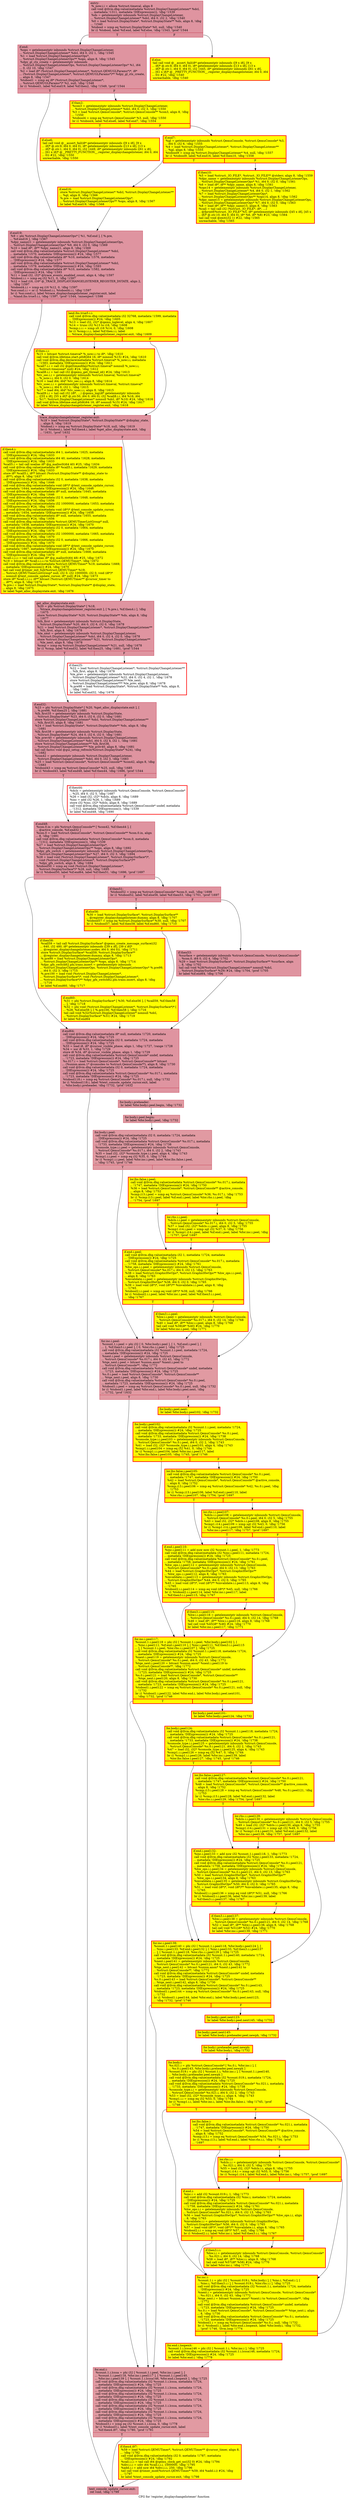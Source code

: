 digraph "CFG for 'register_displaychangelistener' function" {
	label="CFG for 'register_displaychangelistener' function";

	Node0x564187a58ac0 [shape=record,color="#b70d28ff", style=filled, fillcolor="#b70d2870",label="{entry:\l  %_now.i.i = alloca %struct.timeval, align 8\l  call void @llvm.dbg.value(metadata %struct.DisplayChangeListener* %dcl,\l... metadata !1311, metadata !DIExpression()), !dbg !1539\l  %ds = getelementptr inbounds %struct.DisplayChangeListener,\l... %struct.DisplayChangeListener* %dcl, i64 0, i32 2, !dbg !1540\l  %0 = load %struct.DisplayState*, %struct.DisplayState** %ds, align 8, !dbg\l... !1540\l  %tobool = icmp eq %struct.DisplayState* %0, null, !dbg !1540\l  br i1 %tobool, label %if.end, label %if.else, !dbg !1543, !prof !1544\l|{<s0>T|<s1>F}}"];
	Node0x564187a58ac0:s0 -> Node0x564187a5b8f0;
	Node0x564187a58ac0:s1 -> Node0x564187a5b940;
	Node0x564187a5b940 [shape=record,penwidth=3.0, style="filled", color="red", fillcolor="yellow",label="{if.else:                                          \l  tail call void @__assert_fail(i8* getelementptr inbounds ([9 x i8], [9 x\l... i8]* @.str.8, i64 0, i64 0), i8* getelementptr inbounds ([13 x i8], [13 x\l... i8]* @.str.1, i64 0, i64 0), i32 1445, i8* getelementptr inbounds ([61 x i8],\l... [61 x i8]* @__PRETTY_FUNCTION__.register_displaychangelistener, i64 0, i64\l... 0)) #22, !dbg !1540\l  unreachable, !dbg !1540\l}"];
	Node0x564187a5b8f0 [shape=record,color="#b70d28ff", style=filled, fillcolor="#b70d2870",label="{if.end:                                           \l  %ops = getelementptr inbounds %struct.DisplayChangeListener,\l... %struct.DisplayChangeListener* %dcl, i64 0, i32 1, !dbg !1545\l  %1 = load %struct.DisplayChangeListenerOps*,\l... %struct.DisplayChangeListenerOps** %ops, align 8, !dbg !1545\l  %dpy_gl_ctx_create = getelementptr inbounds\l... %struct.DisplayChangeListenerOps, %struct.DisplayChangeListenerOps* %1, i64\l... 0, i32 10, !dbg !1547\l  %2 = load i8* (%struct.DisplayChangeListener*, %struct.QEMUGLParams*)*, i8*\l... (%struct.DisplayChangeListener*, %struct.QEMUGLParams*)** %dpy_gl_ctx_create,\l... align 8, !dbg !1547\l  %tobool1 = icmp eq i8* (%struct.DisplayChangeListener*,\l... %struct.QEMUGLParams*)* %2, null, !dbg !1548\l  br i1 %tobool1, label %if.end19, label %if.then2, !dbg !1549, !prof !1544\l|{<s0>T|<s1>F}}"];
	Node0x564187a5b8f0:s0 -> Node0x564187a5c3b0;
	Node0x564187a5b8f0:s1 -> Node0x564187a5c2c0;
	Node0x564187a5c2c0 [shape=record,penwidth=3.0, style="filled", color="red", fillcolor="yellow",label="{if.then2:                                         \l  %con3 = getelementptr inbounds %struct.DisplayChangeListener,\l... %struct.DisplayChangeListener* %dcl, i64 0, i32 3, !dbg !1550\l  %3 = load %struct.QemuConsole*, %struct.QemuConsole** %con3, align 8, !dbg\l... !1550\l  %tobool4 = icmp eq %struct.QemuConsole* %3, null, !dbg !1550\l  br i1 %tobool4, label %if.else6, label %if.end7, !dbg !1554\l|{<s0>T|<s1>F}}"];
	Node0x564187a5c2c0:s0 -> Node0x564187a5cc50;
	Node0x564187a5c2c0:s1 -> Node0x564187a5cbe0;
	Node0x564187a5cc50 [shape=record,penwidth=3.0, style="filled", color="red", fillcolor="yellow",label="{if.else6:                                         \l  tail call void @__assert_fail(i8* getelementptr inbounds ([9 x i8], [9 x\l... i8]* @.str.9, i64 0, i64 0), i8* getelementptr inbounds ([13 x i8], [13 x\l... i8]* @.str.1, i64 0, i64 0), i32 1449, i8* getelementptr inbounds ([61 x i8],\l... [61 x i8]* @__PRETTY_FUNCTION__.register_displaychangelistener, i64 0, i64\l... 0)) #22, !dbg !1550\l  unreachable, !dbg !1550\l}"];
	Node0x564187a5cbe0 [shape=record,penwidth=3.0, style="filled", color="red", fillcolor="yellow",label="{if.end7:                                          \l  %gl = getelementptr inbounds %struct.QemuConsole, %struct.QemuConsole* %3,\l... i64 0, i32 6, !dbg !1555\l  %4 = load %struct.DisplayChangeListener*, %struct.DisplayChangeListener**\l... %gl, align 8, !dbg !1555\l  %tobool9 = icmp eq %struct.DisplayChangeListener* %4, null, !dbg !1557\l  br i1 %tobool9, label %if.end16, label %if.then10, !dbg !1558\l|{<s0>T|<s1>F}}"];
	Node0x564187a5cbe0:s0 -> Node0x564187a5d4c0;
	Node0x564187a5cbe0:s1 -> Node0x564187a5d400;
	Node0x564187a5d400 [shape=record,penwidth=3.0, style="filled", color="red", fillcolor="yellow",label="{if.then10:                                        \l  %5 = load %struct._IO_FILE*, %struct._IO_FILE** @stderr, align 8, !dbg !1559\l  %dpy_name = getelementptr inbounds %struct.DisplayChangeListenerOps,\l... %struct.DisplayChangeListenerOps* %1, i64 0, i32 0, !dbg !1561\l  %6 = load i8*, i8** %dpy_name, align 8, !dbg !1561\l  %ops14 = getelementptr inbounds %struct.DisplayChangeListener,\l... %struct.DisplayChangeListener* %4, i64 0, i32 1, !dbg !1562\l  %7 = load %struct.DisplayChangeListenerOps*,\l... %struct.DisplayChangeListenerOps** %ops14, align 8, !dbg !1562\l  %dpy_name15 = getelementptr inbounds %struct.DisplayChangeListenerOps,\l... %struct.DisplayChangeListenerOps* %7, i64 0, i32 0, !dbg !1563\l  %8 = load i8*, i8** %dpy_name15, align 8, !dbg !1563\l  %call = tail call i32 (%struct._IO_FILE*, i8*, ...)\l... @fprintf(%struct._IO_FILE* %5, i8* getelementptr inbounds ([45 x i8], [45 x\l... i8]* @.str.10, i64 0, i64 0), i8* %6, i8* %8) #23, !dbg !1564\l  tail call void @exit(i32 1) #22, !dbg !1565\l  unreachable, !dbg !1565\l}"];
	Node0x564187a5d4c0 [shape=record,penwidth=3.0, style="filled", color="red", fillcolor="yellow",label="{if.end16:                                         \l  store %struct.DisplayChangeListener* %dcl, %struct.DisplayChangeListener**\l... %gl, align 8, !dbg !1566\l  %.pre = load %struct.DisplayChangeListenerOps*,\l... %struct.DisplayChangeListenerOps** %ops, align 8, !dbg !1567\l  br label %if.end19, !dbg !1568\l}"];
	Node0x564187a5d4c0 -> Node0x564187a5c3b0;
	Node0x564187a5c3b0 [shape=record,color="#b70d28ff", style=filled, fillcolor="#b70d2870",label="{if.end19:                                         \l  %9 = phi %struct.DisplayChangeListenerOps* [ %1, %if.end ], [ %.pre,\l... %if.end16 ], !dbg !1567\l  %dpy_name21 = getelementptr inbounds %struct.DisplayChangeListenerOps,\l... %struct.DisplayChangeListenerOps* %9, i64 0, i32 0, !dbg !1569\l  %10 = load i8*, i8** %dpy_name21, align 8, !dbg !1569\l  call void @llvm.dbg.value(metadata %struct.DisplayChangeListener* %dcl,\l... metadata !1570, metadata !DIExpression()) #24, !dbg !1577\l  call void @llvm.dbg.value(metadata i8* %10, metadata !1576, metadata\l... !DIExpression()) #24, !dbg !1577\l  call void @llvm.dbg.value(metadata %struct.DisplayChangeListener* %dcl,\l... metadata !1579, metadata !DIExpression()) #24, !dbg !1593\l  call void @llvm.dbg.value(metadata i8* %10, metadata !1582, metadata\l... !DIExpression()) #24, !dbg !1593\l  %11 = load i32, i32* @trace_events_enabled_count, align 4, !dbg !1597\l  %tobool.i.i = icmp eq i32 %11, 0, !dbg !1597\l  %12 = load i16, i16* @_TRACE_DISPLAYCHANGELISTENER_REGISTER_DSTATE, align 2,\l... !dbg !1597\l  %tobool4.i.i = icmp eq i16 %12, 0, !dbg !1597\l  %or.cond.i.i = or i1 %tobool.i.i, %tobool4.i.i, !dbg !1597\l  br i1 %or.cond.i.i, label %trace_displaychangelistener_register.exit, label\l... %land.lhs.true5.i.i, !dbg !1597, !prof !1544, !misexpect !1598\l|{<s0>T|<s1>F}}"];
	Node0x564187a5c3b0:s0 -> Node0x564187e98dc0;
	Node0x564187a5c3b0:s1 -> Node0x564188048d80;
	Node0x564188048d80 [shape=record,penwidth=3.0, style="filled", color="red", fillcolor="yellow",label="{land.lhs.true5.i.i:                               \l  call void @llvm.dbg.value(metadata i32 32768, metadata !1599, metadata\l... !DIExpression()) #24, !dbg !1605\l  %13 = load i32, i32* @qemu_loglevel, align 4, !dbg !1607\l  %14 = trunc i32 %13 to i16, !dbg !1608\l  %cmp.i.i.i = icmp slt i16 %14, 0, !dbg !1608\l  br i1 %cmp.i.i.i, label %if.then.i.i, label\l... %trace_displaychangelistener_register.exit, !dbg !1609\l|{<s0>T|<s1>F}}"];
	Node0x564188048d80:s0 -> Node0x564188043190;
	Node0x564188048d80:s1 -> Node0x564187e98dc0;
	Node0x564188043190 [shape=record,penwidth=3.0, style="filled", color="red", fillcolor="yellow",label="{if.then.i.i:                                      \l  %15 = bitcast %struct.timeval* %_now.i.i to i8*, !dbg !1610\l  call void @llvm.lifetime.start.p0i8(i64 16, i8* nonnull %15) #24, !dbg !1610\l  call void @llvm.dbg.declare(metadata %struct.timeval* %_now.i.i, metadata\l... !1583, metadata !DIExpression()) #24, !dbg !1611\l  %call7.i.i = call i32 @gettimeofday(%struct.timeval* nonnull %_now.i.i,\l... %struct.timezone* null) #24, !dbg !1612\l  %call8.i.i = tail call i32 @qemu_get_thread_id() #24, !dbg !1613\l  %tv_sec.i.i = getelementptr inbounds %struct.timeval, %struct.timeval*\l... %_now.i.i, i64 0, i32 0, !dbg !1614\l  %16 = load i64, i64* %tv_sec.i.i, align 8, !dbg !1614\l  %tv_usec.i.i = getelementptr inbounds %struct.timeval, %struct.timeval*\l... %_now.i.i, i64 0, i32 1, !dbg !1615\l  %17 = load i64, i64* %tv_usec.i.i, align 8, !dbg !1615\l  %call9.i.i = tail call i32 (i8*, ...) @qemu_log(i8* getelementptr inbounds\l... ([55 x i8], [55 x i8]* @.str.50, i64 0, i64 0), i32 %call8.i.i, i64 %16, i64\l... %17, %struct.DisplayChangeListener* nonnull %dcl, i8* %10) #24, !dbg !1616\l  call void @llvm.lifetime.end.p0i8(i64 16, i8* nonnull %15) #24, !dbg !1617\l  br label %trace_displaychangelistener_register.exit, !dbg !1618\l}"];
	Node0x564188043190 -> Node0x564187e98dc0;
	Node0x564187e98dc0 [shape=record,color="#b70d28ff", style=filled, fillcolor="#b70d2870",label="{trace_displaychangelistener_register.exit:        \l  %18 = load %struct.DisplayState*, %struct.DisplayState** @display_state,\l... align 8, !dbg !1619\l  %tobool.i = icmp eq %struct.DisplayState* %18, null, !dbg !1619\l  br i1 %tobool.i, label %if.then4.i, label %get_alloc_displaystate.exit, !dbg\l... !1631, !prof !1632\l|{<s0>T|<s1>F}}"];
	Node0x564187e98dc0:s0 -> Node0x564187cfdc40;
	Node0x564187e98dc0:s1 -> Node0x5641880bf5c0;
	Node0x564187cfdc40 [shape=record,penwidth=3.0, style="filled", color="red", fillcolor="yellow",label="{if.then4.i:                                       \l  call void @llvm.dbg.value(metadata i64 1, metadata !1625, metadata\l... !DIExpression()) #24, !dbg !1633\l  call void @llvm.dbg.value(metadata i64 40, metadata !1628, metadata\l... !DIExpression()) #24, !dbg !1633\l  %call5.i = tail call noalias i8* @g_malloc0(i64 40) #25, !dbg !1634\l  call void @llvm.dbg.value(metadata i8* %call5.i, metadata !1629, metadata\l... !DIExpression()) #24, !dbg !1633\l  store i8* %call5.i, i8** bitcast (%struct.DisplayState** @display_state to\l... i8**), align 8, !dbg !1637\l  call void @llvm.dbg.value(metadata i32 0, metadata !1638, metadata\l... !DIExpression()) #24, !dbg !1646\l  call void @llvm.dbg.value(metadata void (i8*)* @text_console_update_cursor,\l... metadata !1644, metadata !DIExpression()) #24, !dbg !1646\l  call void @llvm.dbg.value(metadata i8* null, metadata !1645, metadata\l... !DIExpression()) #24, !dbg !1646\l  call void @llvm.dbg.value(metadata i32 0, metadata !1648, metadata\l... !DIExpression()) #24, !dbg !1656\l  call void @llvm.dbg.value(metadata i32 1000000, metadata !1653, metadata\l... !DIExpression()) #24, !dbg !1656\l  call void @llvm.dbg.value(metadata void (i8*)* @text_console_update_cursor,\l... metadata !1654, metadata !DIExpression()) #24, !dbg !1656\l  call void @llvm.dbg.value(metadata i8* null, metadata !1655, metadata\l... !DIExpression()) #24, !dbg !1656\l  call void @llvm.dbg.value(metadata %struct.QEMUTimerListGroup* null,\l... metadata !1658, metadata !DIExpression()) #24, !dbg !1670\l  call void @llvm.dbg.value(metadata i32 0, metadata !1664, metadata\l... !DIExpression()) #24, !dbg !1670\l  call void @llvm.dbg.value(metadata i32 1000000, metadata !1665, metadata\l... !DIExpression()) #24, !dbg !1670\l  call void @llvm.dbg.value(metadata i32 0, metadata !1666, metadata\l... !DIExpression()) #24, !dbg !1670\l  call void @llvm.dbg.value(metadata void (i8*)* @text_console_update_cursor,\l... metadata !1667, metadata !DIExpression()) #24, !dbg !1670\l  call void @llvm.dbg.value(metadata i8* null, metadata !1668, metadata\l... !DIExpression()) #24, !dbg !1670\l  %call.i.i.i.i = tail call noalias i8* @g_malloc0(i64 48) #25, !dbg !1672\l  %19 = bitcast i8* %call.i.i.i.i to %struct.QEMUTimer*, !dbg !1672\l  call void @llvm.dbg.value(metadata %struct.QEMUTimer* %19, metadata !1669,\l... metadata !DIExpression()) #24, !dbg !1670\l  tail call void @timer_init_full(%struct.QEMUTimer* %19,\l... %struct.QEMUTimerListGroup* null, i32 0, i32 1000000, i32 0, void (i8*)*\l... nonnull @text_console_update_cursor, i8* null) #24, !dbg !1673\l  store i8* %call.i.i.i.i, i8** bitcast (%struct.QEMUTimer** @cursor_timer to\l... i8**), align 8, !dbg !1674\l  %.pre.i = load %struct.DisplayState*, %struct.DisplayState** @display_state,\l... align 8, !dbg !1675\l  br label %get_alloc_displaystate.exit, !dbg !1676\l}"];
	Node0x564187cfdc40 -> Node0x5641880bf5c0;
	Node0x5641880bf5c0 [shape=record,color="#b70d28ff", style=filled, fillcolor="#b70d2870",label="{get_alloc_displaystate.exit:                      \l  %20 = phi %struct.DisplayState* [ %18,\l... %trace_displaychangelistener_register.exit ], [ %.pre.i, %if.then4.i ], !dbg\l... !1675\l  store %struct.DisplayState* %20, %struct.DisplayState** %ds, align 8, !dbg\l... !1677\l  %lh_first = getelementptr inbounds %struct.DisplayState,\l... %struct.DisplayState* %20, i64 0, i32 6, i32 0, !dbg !1678\l  %21 = load %struct.DisplayChangeListener*, %struct.DisplayChangeListener**\l... %lh_first, align 8, !dbg !1678\l  %le_next = getelementptr inbounds %struct.DisplayChangeListener,\l... %struct.DisplayChangeListener* %dcl, i64 0, i32 4, i32 0, !dbg !1678\l  store %struct.DisplayChangeListener* %21, %struct.DisplayChangeListener**\l... %le_next, align 8, !dbg !1678\l  %cmp = icmp eq %struct.DisplayChangeListener* %21, null, !dbg !1678\l  br i1 %cmp, label %if.end32, label %if.then25, !dbg !1681, !prof !1544\l|{<s0>T|<s1>F}}"];
	Node0x5641880bf5c0:s0 -> Node0x564187a79750;
	Node0x5641880bf5c0:s1 -> Node0x564187a796e0;
	Node0x564187a796e0 [shape=record,penwidth=3.0, color="red",label="{if.then25:                                        \l  %22 = load %struct.DisplayChangeListener*, %struct.DisplayChangeListener**\l... %lh_first, align 8, !dbg !1678\l  %le_prev = getelementptr inbounds %struct.DisplayChangeListener,\l... %struct.DisplayChangeListener* %22, i64 0, i32 4, i32 1, !dbg !1678\l  store %struct.DisplayChangeListener** %le_next,\l... %struct.DisplayChangeListener*** %le_prev, align 8, !dbg !1678\l  %.pre98 = load %struct.DisplayState*, %struct.DisplayState** %ds, align 8,\l... !dbg !1681\l  br label %if.end32, !dbg !1678\l}"];
	Node0x564187a796e0 -> Node0x564187a79750;
	Node0x564187a79750 [shape=record,color="#b70d28ff", style=filled, fillcolor="#b70d2870",label="{if.end32:                                         \l  %23 = phi %struct.DisplayState* [ %20, %get_alloc_displaystate.exit ], [\l... %.pre98, %if.then25 ], !dbg !1681\l  %lh_first35 = getelementptr inbounds %struct.DisplayState,\l... %struct.DisplayState* %23, i64 0, i32 6, i32 0, !dbg !1681\l  store %struct.DisplayChangeListener* %dcl, %struct.DisplayChangeListener**\l... %lh_first35, align 8, !dbg !1681\l  %24 = load %struct.DisplayState*, %struct.DisplayState** %ds, align 8, !dbg\l... !1681\l  %lh_first38 = getelementptr inbounds %struct.DisplayState,\l... %struct.DisplayState* %24, i64 0, i32 6, i32 0, !dbg !1681\l  %le_prev40 = getelementptr inbounds %struct.DisplayChangeListener,\l... %struct.DisplayChangeListener* %dcl, i64 0, i32 4, i32 1, !dbg !1681\l  store %struct.DisplayChangeListener** %lh_first38,\l... %struct.DisplayChangeListener*** %le_prev40, align 8, !dbg !1681\l  tail call fastcc void @gui_setup_refresh(%struct.DisplayState* %24), !dbg\l... !1682\l  %con42 = getelementptr inbounds %struct.DisplayChangeListener,\l... %struct.DisplayChangeListener* %dcl, i64 0, i32 3, !dbg !1683\l  %25 = load %struct.QemuConsole*, %struct.QemuConsole** %con42, align 8, !dbg\l... !1683\l  %tobool43 = icmp eq %struct.QemuConsole* %25, null, !dbg !1685\l  br i1 %tobool43, label %if.end48, label %if.then44, !dbg !1686, !prof !1544\l|{<s0>T|<s1>F}}"];
	Node0x564187a79750:s0 -> Node0x564187a7be30;
	Node0x564187a79750:s1 -> Node0x564187c5d270;
	Node0x564187c5d270 [shape=record,penwidth=3.0, color="red",label="{if.then44:                                        \l  %dcls = getelementptr inbounds %struct.QemuConsole, %struct.QemuConsole*\l... %25, i64 0, i32 5, !dbg !1687\l  %26 = load i32, i32* %dcls, align 8, !dbg !1689\l  %inc = add i32 %26, 1, !dbg !1689\l  store i32 %inc, i32* %dcls, align 8, !dbg !1689\l  call void @llvm.dbg.value(metadata %struct.QemuConsole* undef, metadata\l... !1312, metadata !DIExpression()), !dbg !1539\l  br label %if.end48, !dbg !1690\l}"];
	Node0x564187c5d270 -> Node0x564187a7be30;
	Node0x564187a7be30 [shape=record,color="#b70d28ff", style=filled, fillcolor="#b70d2870",label="{if.end48:                                         \l  %con.0.in = phi %struct.QemuConsole** [ %con42, %if.then44 ], [\l... @active_console, %if.end32 ]\l  %con.0 = load %struct.QemuConsole*, %struct.QemuConsole** %con.0.in, align\l... 8, !dbg !1691\l  call void @llvm.dbg.value(metadata %struct.QemuConsole* %con.0, metadata\l... !1312, metadata !DIExpression()), !dbg !1539\l  %27 = load %struct.DisplayChangeListenerOps*,\l... %struct.DisplayChangeListenerOps** %ops, align 8, !dbg !1692\l  %dpy_gfx_switch = getelementptr inbounds %struct.DisplayChangeListenerOps,\l... %struct.DisplayChangeListenerOps* %27, i64 0, i32 3, !dbg !1694\l  %28 = load void (%struct.DisplayChangeListener*, %struct.DisplaySurface*)*,\l... void (%struct.DisplayChangeListener*, %struct.DisplaySurface*)**\l... %dpy_gfx_switch, align 8, !dbg !1694\l  %tobool50 = icmp eq void (%struct.DisplayChangeListener*,\l... %struct.DisplaySurface*)* %28, null, !dbg !1695\l  br i1 %tobool50, label %if.end64, label %if.then51, !dbg !1696, !prof !1697\l|{<s0>T|<s1>F}}"];
	Node0x564187a7be30:s0 -> Node0x564187dc1320;
	Node0x564187a7be30:s1 -> Node0x564187dc12d0;
	Node0x564187dc12d0 [shape=record,color="#b70d28ff", style=filled, fillcolor="#b70d2870",label="{if.then51:                                        \l  %tobool52 = icmp eq %struct.QemuConsole* %con.0, null, !dbg !1698\l  br i1 %tobool52, label %if.else56, label %if.then53, !dbg !1701, !prof !1697\l|{<s0>T|<s1>F}}"];
	Node0x564187dc12d0:s0 -> Node0x564187dc1a20;
	Node0x564187dc12d0:s1 -> Node0x564187dc1960;
	Node0x564187dc1960 [shape=record,color="#b70d28ff", style=filled, fillcolor="#b70d2870",label="{if.then53:                                        \l  %surface = getelementptr inbounds %struct.QemuConsole, %struct.QemuConsole*\l... %con.0, i64 0, i32 4, !dbg !1702\l  %29 = load %struct.DisplaySurface*, %struct.DisplaySurface** %surface, align\l... 8, !dbg !1702\l  tail call void %28(%struct.DisplayChangeListener* nonnull %dcl,\l... %struct.DisplaySurface* %29) #24, !dbg !1704, !prof !1705\l  br label %if.end64, !dbg !1706\l}"];
	Node0x564187dc1960 -> Node0x564187dc1320;
	Node0x564187dc1a20 [shape=record,penwidth=3.0, style="filled", color="red", fillcolor="yellow",label="{if.else56:                                        \l  %30 = load %struct.DisplaySurface*, %struct.DisplaySurface**\l... @register_displaychangelistener.dummy, align 8, !dbg !1707\l  %tobool57 = icmp eq %struct.DisplaySurface* %30, null, !dbg !1707\l  br i1 %tobool57, label %if.then58, label %if.end60, !dbg !1710\l|{<s0>T|<s1>F}}"];
	Node0x564187dc1a20:s0 -> Node0x564187dc2660;
	Node0x564187dc1a20:s1 -> Node0x564187dc26b0;
	Node0x564187dc2660 [shape=record,penwidth=3.0, style="filled", color="red", fillcolor="yellow",label="{if.then58:                                        \l  %call59 = tail call %struct.DisplaySurface* @qemu_create_message_surface(i32\l... 640, i32 480, i8* getelementptr inbounds ([39 x i8], [39 x i8]*\l... @register_displaychangelistener.nodev, i64 0, i64 0)), !dbg !1711\l  store %struct.DisplaySurface* %call59, %struct.DisplaySurface**\l... @register_displaychangelistener.dummy, align 8, !dbg !1713\l  %.pre99 = load %struct.DisplayChangeListenerOps*,\l... %struct.DisplayChangeListenerOps** %ops, align 8, !dbg !1714\l  %dpy_gfx_switch62.phi.trans.insert = getelementptr inbounds\l... %struct.DisplayChangeListenerOps, %struct.DisplayChangeListenerOps* %.pre99,\l... i64 0, i32 3, !dbg !1715\l  %.pre100 = load void (%struct.DisplayChangeListener*,\l... %struct.DisplaySurface*)*, void (%struct.DisplayChangeListener*,\l... %struct.DisplaySurface*)** %dpy_gfx_switch62.phi.trans.insert, align 8, !dbg\l... !1716\l  br label %if.end60, !dbg !1717\l}"];
	Node0x564187dc2660 -> Node0x564187dc26b0;
	Node0x564187dc26b0 [shape=record,penwidth=3.0, style="filled", color="red", fillcolor="yellow",label="{if.end60:                                         \l  %31 = phi %struct.DisplaySurface* [ %30, %if.else56 ], [ %call59, %if.then58\l... ], !dbg !1718\l  %32 = phi void (%struct.DisplayChangeListener*, %struct.DisplaySurface*)* [\l... %28, %if.else56 ], [ %.pre100, %if.then58 ], !dbg !1716\l  tail call void %32(%struct.DisplayChangeListener* nonnull %dcl,\l... %struct.DisplaySurface* %31) #24, !dbg !1719\l  br label %if.end64\l}"];
	Node0x564187dc26b0 -> Node0x564187dc1320;
	Node0x564187dc1320 [shape=record,color="#b70d28ff", style=filled, fillcolor="#b70d2870",label="{if.end64:                                         \l  call void @llvm.dbg.value(metadata i8* null, metadata !1720, metadata\l... !DIExpression()) #24, !dbg !1725\l  call void @llvm.dbg.value(metadata i32 0, metadata !1724, metadata\l... !DIExpression()) #24, !dbg !1725\l  %33 = load i8, i8* @cursor_visible_phase, align 1, !dbg !1727, !range !1728\l  %34 = xor i8 %33, 1, !dbg !1729\l  store i8 %34, i8* @cursor_visible_phase, align 1, !dbg !1729\l  call void @llvm.dbg.value(metadata %struct.QemuConsole* undef, metadata\l... !1723, metadata !DIExpression()) #24, !dbg !1725\l  %s.017.i = load %struct.QemuConsole*, %struct.QemuConsole** bitcast\l... (%union.anon.1* @consoles to %struct.QemuConsole**), align 8, !dbg !1730\l  call void @llvm.dbg.value(metadata i32 0, metadata !1724, metadata\l... !DIExpression()) #24, !dbg !1725\l  call void @llvm.dbg.value(metadata %struct.QemuConsole* %s.017.i, metadata\l... !1723, metadata !DIExpression()) #24, !dbg !1725\l  %tobool118.i = icmp eq %struct.QemuConsole* %s.017.i, null, !dbg !1732\l  br i1 %tobool118.i, label %text_console_update_cursor.exit, label\l... %for.body.i.preheader, !dbg !1732, !prof !1632\l|{<s0>T|<s1>F}}"];
	Node0x564187dc1320:s0 -> Node0x564187cdeea0;
	Node0x564187dc1320:s1 -> Node0x564188252640;
	Node0x564188252640 [shape=record,color="#b70d28ff", style=filled, fillcolor="#bb1b2c70",label="{for.body.i.preheader:                             \l  br label %for.body.i.peel.begin, !dbg !1732\l}"];
	Node0x564188252640 -> Node0x564187fbb620;
	Node0x564187fbb620 [shape=record,color="#b70d28ff", style=filled, fillcolor="#bb1b2c70",label="{for.body.i.peel.begin:                            \l  br label %for.body.i.peel, !dbg !1732\l}"];
	Node0x564187fbb620 -> Node0x564187e78b70;
	Node0x564187e78b70 [shape=record,color="#b70d28ff", style=filled, fillcolor="#bb1b2c70",label="{for.body.i.peel:                                  \l  call void @llvm.dbg.value(metadata i32 0, metadata !1724, metadata\l... !DIExpression()) #24, !dbg !1725\l  call void @llvm.dbg.value(metadata %struct.QemuConsole* %s.017.i, metadata\l... !1733, metadata !DIExpression()) #24, !dbg !1738\l  %console_type.i.i.peel = getelementptr inbounds %struct.QemuConsole,\l... %struct.QemuConsole* %s.017.i, i64 0, i32 2, !dbg !1743\l  %35 = load i32, i32* %console_type.i.i.peel, align 4, !dbg !1743\l  %cmp1.i.i.peel = icmp eq i32 %35, 0, !dbg !1744\l  br i1 %cmp1.i.i.peel, label %for.inc.i.peel, label %lor.lhs.false.i.peel,\l... !dbg !1745, !prof !1746\l|{<s0>T|<s1>F}}"];
	Node0x564187e78b70:s0 -> Node0x564187f9de40;
	Node0x564187e78b70:s1 -> Node0x56418827a130;
	Node0x56418827a130 [shape=record,penwidth=3.0, style="filled", color="red", fillcolor="yellow",label="{lor.lhs.false.i.peel:                             \l  call void @llvm.dbg.value(metadata %struct.QemuConsole* %s.017.i, metadata\l... !1747, metadata !DIExpression()) #24, !dbg !1750\l  %36 = load %struct.QemuConsole*, %struct.QemuConsole** @active_console,\l... align 8, !dbg !1752\l  %cmp.i13.i.peel = icmp eq %struct.QemuConsole* %36, %s.017.i, !dbg !1753\l  br i1 %cmp.i13.i.peel, label %if.end.i.peel, label %lor.rhs.i.i.peel, !dbg\l... !1754, !prof !1697\l|{<s0>T|<s1>F}}"];
	Node0x56418827a130:s0 -> Node0x564187e76580;
	Node0x56418827a130:s1 -> Node0x56418822a870;
	Node0x56418822a870 [shape=record,penwidth=3.0, style="filled", color="red", fillcolor="yellow",label="{lor.rhs.i.i.peel:                                 \l  %dcls.i.i.peel = getelementptr inbounds %struct.QemuConsole,\l... %struct.QemuConsole* %s.017.i, i64 0, i32 5, !dbg !1755\l  %37 = load i32, i32* %dcls.i.i.peel, align 8, !dbg !1755\l  %cmp1.i14.i.peel = icmp sgt i32 %37, 0, !dbg !1756\l  br i1 %cmp1.i14.i.peel, label %if.end.i.peel, label %for.inc.i.peel, !dbg\l... !1757, !prof !1697\l|{<s0>T|<s1>F}}"];
	Node0x56418822a870:s0 -> Node0x564187e76580;
	Node0x56418822a870:s1 -> Node0x564187f9de40;
	Node0x564187e76580 [shape=record,penwidth=3.0, style="filled", color="red", fillcolor="yellow",label="{if.end.i.peel:                                    \l  call void @llvm.dbg.value(metadata i32 1, metadata !1724, metadata\l... !DIExpression()) #24, !dbg !1725\l  call void @llvm.dbg.value(metadata %struct.QemuConsole* %s.017.i, metadata\l... !1758, metadata !DIExpression()) #24, !dbg !1761\l  %hw_ops.i.i.peel = getelementptr inbounds %struct.QemuConsole,\l... %struct.QemuConsole* %s.017.i, i64 0, i32 13, !dbg !1763\l  %38 = load %struct.GraphicHwOps*, %struct.GraphicHwOps** %hw_ops.i.i.peel,\l... align 8, !dbg !1763\l  %invalidate.i.i.peel = getelementptr inbounds %struct.GraphicHwOps,\l... %struct.GraphicHwOps* %38, i64 0, i32 0, !dbg !1765\l  %39 = load void (i8*)*, void (i8*)** %invalidate.i.i.peel, align 8, !dbg\l... !1765\l  %tobool2.i.i.peel = icmp eq void (i8*)* %39, null, !dbg !1766\l  br i1 %tobool2.i.i.peel, label %for.inc.i.peel, label %if.then3.i.i.peel,\l... !dbg !1767\l|{<s0>T|<s1>F}}"];
	Node0x564187e76580:s0 -> Node0x564187f9de40;
	Node0x564187e76580:s1 -> Node0x564188252e80;
	Node0x564188252e80 [shape=record,penwidth=3.0, style="filled", color="red", fillcolor="yellow",label="{if.then3.i.i.peel:                                \l  %hw.i.i.peel = getelementptr inbounds %struct.QemuConsole,\l... %struct.QemuConsole* %s.017.i, i64 0, i32 14, !dbg !1768\l  %40 = load i8*, i8** %hw.i.i.peel, align 8, !dbg !1768\l  tail call void %39(i8* %40) #24, !dbg !1770\l  br label %for.inc.i.peel, !dbg !1771\l}"];
	Node0x564188252e80 -> Node0x564187f9de40;
	Node0x564187f9de40 [shape=record,color="#b70d28ff", style=filled, fillcolor="#bb1b2c70",label="{for.inc.i.peel:                                   \l  %count.1.i.peel = phi i32 [ 0, %for.body.i.peel ], [ 1, %if.end.i.peel ], [\l... 1, %if.then3.i.i.peel ], [ 0, %lor.rhs.i.i.peel ], !dbg !1725\l  call void @llvm.dbg.value(metadata i32 %count.1.i.peel, metadata !1724,\l... metadata !DIExpression()) #24, !dbg !1725\l  %next.i.peel = getelementptr inbounds %struct.QemuConsole,\l... %struct.QemuConsole* %s.017.i, i64 0, i32 43, !dbg !1772\l  %tqe_next.i.peel = bitcast %union.anon* %next.i.peel to\l... %struct.QemuConsole**, !dbg !1772\l  call void @llvm.dbg.value(metadata %struct.QemuConsole* undef, metadata\l... !1723, metadata !DIExpression()) #24, !dbg !1725\l  %s.0.i.peel = load %struct.QemuConsole*, %struct.QemuConsole**\l... %tqe_next.i.peel, align 8, !dbg !1730\l  call void @llvm.dbg.value(metadata %struct.QemuConsole* %s.0.i.peel,\l... metadata !1723, metadata !DIExpression()) #24, !dbg !1725\l  %tobool1.i.peel = icmp eq %struct.QemuConsole* %s.0.i.peel, null, !dbg !1732\l  br i1 %tobool1.i.peel, label %for.end.i, label %for.body.i.peel.next, !dbg\l... !1732, !prof !1632\l|{<s0>T|<s1>F}}"];
	Node0x564187f9de40:s0 -> Node0x564187ffc520;
	Node0x564187f9de40:s1 -> Node0x56418824ced0;
	Node0x56418824ced0 [shape=record,penwidth=3.0, style="filled", color="red", fillcolor="yellow",label="{for.body.i.peel.next:                             \l  br label %for.body.i.peel102, !dbg !1732\l}"];
	Node0x56418824ced0 -> Node0x5641881f1a30;
	Node0x5641881f1a30 [shape=record,penwidth=3.0, style="filled", color="red", fillcolor="yellow",label="{for.body.i.peel102:                               \l  call void @llvm.dbg.value(metadata i32 %count.1.i.peel, metadata !1724,\l... metadata !DIExpression()) #24, !dbg !1725\l  call void @llvm.dbg.value(metadata %struct.QemuConsole* %s.0.i.peel,\l... metadata !1733, metadata !DIExpression()) #24, !dbg !1738\l  %console_type.i.i.peel103 = getelementptr inbounds %struct.QemuConsole,\l... %struct.QemuConsole* %s.0.i.peel, i64 0, i32 2, !dbg !1743\l  %41 = load i32, i32* %console_type.i.i.peel103, align 4, !dbg !1743\l  %cmp1.i.i.peel104 = icmp eq i32 %41, 0, !dbg !1744\l  br i1 %cmp1.i.i.peel104, label %for.inc.i.peel117, label\l... %lor.lhs.false.i.peel105, !dbg !1745, !prof !1746\l|{<s0>T|<s1>F}}"];
	Node0x5641881f1a30:s0 -> Node0x564187d91490;
	Node0x5641881f1a30:s1 -> Node0x5641882763e0;
	Node0x5641882763e0 [shape=record,penwidth=3.0, style="filled", color="red", fillcolor="yellow",label="{lor.lhs.false.i.peel105:                          \l  call void @llvm.dbg.value(metadata %struct.QemuConsole* %s.0.i.peel,\l... metadata !1747, metadata !DIExpression()) #24, !dbg !1750\l  %42 = load %struct.QemuConsole*, %struct.QemuConsole** @active_console,\l... align 8, !dbg !1752\l  %cmp.i13.i.peel106 = icmp eq %struct.QemuConsole* %42, %s.0.i.peel, !dbg\l... !1753\l  br i1 %cmp.i13.i.peel106, label %if.end.i.peel110, label\l... %lor.rhs.i.i.peel107, !dbg !1754, !prof !1697\l|{<s0>T|<s1>F}}"];
	Node0x5641882763e0:s0 -> Node0x564188029c30;
	Node0x5641882763e0:s1 -> Node0x5641882525e0;
	Node0x5641882525e0 [shape=record,penwidth=3.0, style="filled", color="red", fillcolor="yellow",label="{lor.rhs.i.i.peel107:                              \l  %dcls.i.i.peel108 = getelementptr inbounds %struct.QemuConsole,\l... %struct.QemuConsole* %s.0.i.peel, i64 0, i32 5, !dbg !1755\l  %43 = load i32, i32* %dcls.i.i.peel108, align 8, !dbg !1755\l  %cmp1.i14.i.peel109 = icmp sgt i32 %43, 0, !dbg !1756\l  br i1 %cmp1.i14.i.peel109, label %if.end.i.peel110, label\l... %for.inc.i.peel117, !dbg !1757, !prof !1697\l|{<s0>T|<s1>F}}"];
	Node0x5641882525e0:s0 -> Node0x564188029c30;
	Node0x5641882525e0:s1 -> Node0x564187d91490;
	Node0x564188029c30 [shape=record,penwidth=3.0, style="filled", color="red", fillcolor="yellow",label="{if.end.i.peel110:                                 \l  %inc.i.peel111 = add nuw nsw i32 %count.1.i.peel, 1, !dbg !1773\l  call void @llvm.dbg.value(metadata i32 %inc.i.peel111, metadata !1724,\l... metadata !DIExpression()) #24, !dbg !1725\l  call void @llvm.dbg.value(metadata %struct.QemuConsole* %s.0.i.peel,\l... metadata !1758, metadata !DIExpression()) #24, !dbg !1761\l  %hw_ops.i.i.peel112 = getelementptr inbounds %struct.QemuConsole,\l... %struct.QemuConsole* %s.0.i.peel, i64 0, i32 13, !dbg !1763\l  %44 = load %struct.GraphicHwOps*, %struct.GraphicHwOps**\l... %hw_ops.i.i.peel112, align 8, !dbg !1763\l  %invalidate.i.i.peel113 = getelementptr inbounds %struct.GraphicHwOps,\l... %struct.GraphicHwOps* %44, i64 0, i32 0, !dbg !1765\l  %45 = load void (i8*)*, void (i8*)** %invalidate.i.i.peel113, align 8, !dbg\l... !1765\l  %tobool2.i.i.peel114 = icmp eq void (i8*)* %45, null, !dbg !1766\l  br i1 %tobool2.i.i.peel114, label %for.inc.i.peel117, label\l... %if.then3.i.i.peel115, !dbg !1767\l|{<s0>T|<s1>F}}"];
	Node0x564188029c30:s0 -> Node0x564187d91490;
	Node0x564188029c30:s1 -> Node0x564187da0c50;
	Node0x564187da0c50 [shape=record,penwidth=3.0, style="filled", color="red", fillcolor="yellow",label="{if.then3.i.i.peel115:                             \l  %hw.i.i.peel116 = getelementptr inbounds %struct.QemuConsole,\l... %struct.QemuConsole* %s.0.i.peel, i64 0, i32 14, !dbg !1768\l  %46 = load i8*, i8** %hw.i.i.peel116, align 8, !dbg !1768\l  tail call void %45(i8* %46) #24, !dbg !1770\l  br label %for.inc.i.peel117, !dbg !1771\l}"];
	Node0x564187da0c50 -> Node0x564187d91490;
	Node0x564187d91490 [shape=record,penwidth=3.0, style="filled", color="red", fillcolor="yellow",label="{for.inc.i.peel117:                                \l  %count.1.i.peel118 = phi i32 [ %count.1.i.peel, %for.body.i.peel102 ], [\l... %inc.i.peel111, %if.end.i.peel110 ], [ %inc.i.peel111, %if.then3.i.i.peel115\l... ], [ %count.1.i.peel, %lor.rhs.i.i.peel107 ], !dbg !1725\l  call void @llvm.dbg.value(metadata i32 %count.1.i.peel118, metadata !1724,\l... metadata !DIExpression()) #24, !dbg !1725\l  %next.i.peel119 = getelementptr inbounds %struct.QemuConsole,\l... %struct.QemuConsole* %s.0.i.peel, i64 0, i32 43, !dbg !1772\l  %tqe_next.i.peel120 = bitcast %union.anon* %next.i.peel119 to\l... %struct.QemuConsole**, !dbg !1772\l  call void @llvm.dbg.value(metadata %struct.QemuConsole* undef, metadata\l... !1723, metadata !DIExpression()) #24, !dbg !1725\l  %s.0.i.peel121 = load %struct.QemuConsole*, %struct.QemuConsole**\l... %tqe_next.i.peel120, align 8, !dbg !1730\l  call void @llvm.dbg.value(metadata %struct.QemuConsole* %s.0.i.peel121,\l... metadata !1723, metadata !DIExpression()) #24, !dbg !1725\l  %tobool1.i.peel122 = icmp eq %struct.QemuConsole* %s.0.i.peel121, null, !dbg\l... !1732\l  br i1 %tobool1.i.peel122, label %for.end.i, label %for.body.i.peel.next101,\l... !dbg !1732, !prof !1746\l|{<s0>T|<s1>F}}"];
	Node0x564187d91490:s0 -> Node0x564187ffc520;
	Node0x564187d91490:s1 -> Node0x56418802df10;
	Node0x56418802df10 [shape=record,penwidth=3.0, style="filled", color="red", fillcolor="yellow",label="{for.body.i.peel.next101:                          \l  br label %for.body.i.peel124, !dbg !1732\l}"];
	Node0x56418802df10 -> Node0x564187de0430;
	Node0x564187de0430 [shape=record,penwidth=3.0, style="filled", color="red", fillcolor="yellow",label="{for.body.i.peel124:                               \l  call void @llvm.dbg.value(metadata i32 %count.1.i.peel118, metadata !1724,\l... metadata !DIExpression()) #24, !dbg !1725\l  call void @llvm.dbg.value(metadata %struct.QemuConsole* %s.0.i.peel121,\l... metadata !1733, metadata !DIExpression()) #24, !dbg !1738\l  %console_type.i.i.peel125 = getelementptr inbounds %struct.QemuConsole,\l... %struct.QemuConsole* %s.0.i.peel121, i64 0, i32 2, !dbg !1743\l  %47 = load i32, i32* %console_type.i.i.peel125, align 4, !dbg !1743\l  %cmp1.i.i.peel126 = icmp eq i32 %47, 0, !dbg !1744\l  br i1 %cmp1.i.i.peel126, label %for.inc.i.peel139, label\l... %lor.lhs.false.i.peel127, !dbg !1745, !prof !1746\l|{<s0>T|<s1>F}}"];
	Node0x564187de0430:s0 -> Node0x56418801c450;
	Node0x564187de0430:s1 -> Node0x564188029880;
	Node0x564188029880 [shape=record,penwidth=3.0, style="filled", color="red", fillcolor="yellow",label="{lor.lhs.false.i.peel127:                          \l  call void @llvm.dbg.value(metadata %struct.QemuConsole* %s.0.i.peel121,\l... metadata !1747, metadata !DIExpression()) #24, !dbg !1750\l  %48 = load %struct.QemuConsole*, %struct.QemuConsole** @active_console,\l... align 8, !dbg !1752\l  %cmp.i13.i.peel128 = icmp eq %struct.QemuConsole* %48, %s.0.i.peel121, !dbg\l... !1753\l  br i1 %cmp.i13.i.peel128, label %if.end.i.peel132, label\l... %lor.rhs.i.i.peel129, !dbg !1754, !prof !1697\l|{<s0>T|<s1>F}}"];
	Node0x564188029880:s0 -> Node0x564188252bb0;
	Node0x564188029880:s1 -> Node0x56418820fad0;
	Node0x56418820fad0 [shape=record,penwidth=3.0, style="filled", color="red", fillcolor="yellow",label="{lor.rhs.i.i.peel129:                              \l  %dcls.i.i.peel130 = getelementptr inbounds %struct.QemuConsole,\l... %struct.QemuConsole* %s.0.i.peel121, i64 0, i32 5, !dbg !1755\l  %49 = load i32, i32* %dcls.i.i.peel130, align 8, !dbg !1755\l  %cmp1.i14.i.peel131 = icmp sgt i32 %49, 0, !dbg !1756\l  br i1 %cmp1.i14.i.peel131, label %if.end.i.peel132, label\l... %for.inc.i.peel139, !dbg !1757, !prof !1697\l|{<s0>T|<s1>F}}"];
	Node0x56418820fad0:s0 -> Node0x564188252bb0;
	Node0x56418820fad0:s1 -> Node0x56418801c450;
	Node0x564188252bb0 [shape=record,penwidth=3.0, style="filled", color="red", fillcolor="yellow",label="{if.end.i.peel132:                                 \l  %inc.i.peel133 = add nsw i32 %count.1.i.peel118, 1, !dbg !1773\l  call void @llvm.dbg.value(metadata i32 %inc.i.peel133, metadata !1724,\l... metadata !DIExpression()) #24, !dbg !1725\l  call void @llvm.dbg.value(metadata %struct.QemuConsole* %s.0.i.peel121,\l... metadata !1758, metadata !DIExpression()) #24, !dbg !1761\l  %hw_ops.i.i.peel134 = getelementptr inbounds %struct.QemuConsole,\l... %struct.QemuConsole* %s.0.i.peel121, i64 0, i32 13, !dbg !1763\l  %50 = load %struct.GraphicHwOps*, %struct.GraphicHwOps**\l... %hw_ops.i.i.peel134, align 8, !dbg !1763\l  %invalidate.i.i.peel135 = getelementptr inbounds %struct.GraphicHwOps,\l... %struct.GraphicHwOps* %50, i64 0, i32 0, !dbg !1765\l  %51 = load void (i8*)*, void (i8*)** %invalidate.i.i.peel135, align 8, !dbg\l... !1765\l  %tobool2.i.i.peel136 = icmp eq void (i8*)* %51, null, !dbg !1766\l  br i1 %tobool2.i.i.peel136, label %for.inc.i.peel139, label\l... %if.then3.i.i.peel137, !dbg !1767\l|{<s0>T|<s1>F}}"];
	Node0x564188252bb0:s0 -> Node0x56418801c450;
	Node0x564188252bb0:s1 -> Node0x56418828f140;
	Node0x56418828f140 [shape=record,penwidth=3.0, style="filled", color="red", fillcolor="yellow",label="{if.then3.i.i.peel137:                             \l  %hw.i.i.peel138 = getelementptr inbounds %struct.QemuConsole,\l... %struct.QemuConsole* %s.0.i.peel121, i64 0, i32 14, !dbg !1768\l  %52 = load i8*, i8** %hw.i.i.peel138, align 8, !dbg !1768\l  tail call void %51(i8* %52) #24, !dbg !1770\l  br label %for.inc.i.peel139, !dbg !1771\l}"];
	Node0x56418828f140 -> Node0x56418801c450;
	Node0x56418801c450 [shape=record,penwidth=3.0, style="filled", color="red", fillcolor="yellow",label="{for.inc.i.peel139:                                \l  %count.1.i.peel140 = phi i32 [ %count.1.i.peel118, %for.body.i.peel124 ], [\l... %inc.i.peel133, %if.end.i.peel132 ], [ %inc.i.peel133, %if.then3.i.i.peel137\l... ], [ %count.1.i.peel118, %lor.rhs.i.i.peel129 ], !dbg !1725\l  call void @llvm.dbg.value(metadata i32 %count.1.i.peel140, metadata !1724,\l... metadata !DIExpression()) #24, !dbg !1725\l  %next.i.peel141 = getelementptr inbounds %struct.QemuConsole,\l... %struct.QemuConsole* %s.0.i.peel121, i64 0, i32 43, !dbg !1772\l  %tqe_next.i.peel142 = bitcast %union.anon* %next.i.peel141 to\l... %struct.QemuConsole**, !dbg !1772\l  call void @llvm.dbg.value(metadata %struct.QemuConsole* undef, metadata\l... !1723, metadata !DIExpression()) #24, !dbg !1725\l  %s.0.i.peel143 = load %struct.QemuConsole*, %struct.QemuConsole**\l... %tqe_next.i.peel142, align 8, !dbg !1730\l  call void @llvm.dbg.value(metadata %struct.QemuConsole* %s.0.i.peel143,\l... metadata !1723, metadata !DIExpression()) #24, !dbg !1725\l  %tobool1.i.peel144 = icmp eq %struct.QemuConsole* %s.0.i.peel143, null, !dbg\l... !1732\l  br i1 %tobool1.i.peel144, label %for.end.i, label %for.body.i.peel.next123,\l... !dbg !1732, !prof !1746\l|{<s0>T|<s1>F}}"];
	Node0x56418801c450:s0 -> Node0x564187ffc520;
	Node0x56418801c450:s1 -> Node0x56418821d1e0;
	Node0x56418821d1e0 [shape=record,penwidth=3.0, style="filled", color="red", fillcolor="yellow",label="{for.body.i.peel.next123:                          \l  br label %for.body.i.peel.next145, !dbg !1732\l}"];
	Node0x56418821d1e0 -> Node0x564187d90950;
	Node0x564187d90950 [shape=record,penwidth=3.0, style="filled", color="red", fillcolor="yellow",label="{for.body.i.peel.next145:                          \l  br label %for.body.i.preheader.peel.newph, !dbg !1732\l}"];
	Node0x564187d90950 -> Node0x564188009320;
	Node0x564188009320 [shape=record,penwidth=3.0, style="filled", color="red", fillcolor="yellow",label="{for.body.i.preheader.peel.newph:                  \l  br label %for.body.i, !dbg !1732\l}"];
	Node0x564188009320 -> Node0x564187f9f570;
	Node0x564187f9f570 [shape=record,penwidth=3.0, style="filled", color="red", fillcolor="yellow",label="{for.body.i:                                       \l  %s.021.i = phi %struct.QemuConsole* [ %s.0.i, %for.inc.i ], [\l... %s.0.i.peel143, %for.body.i.preheader.peel.newph ]\l  %count.019.i = phi i32 [ %count.1.i, %for.inc.i ], [ %count.1.i.peel140,\l... %for.body.i.preheader.peel.newph ]\l  call void @llvm.dbg.value(metadata i32 %count.019.i, metadata !1724,\l... metadata !DIExpression()) #24, !dbg !1725\l  call void @llvm.dbg.value(metadata %struct.QemuConsole* %s.021.i, metadata\l... !1733, metadata !DIExpression()) #24, !dbg !1738\l  %console_type.i.i = getelementptr inbounds %struct.QemuConsole,\l... %struct.QemuConsole* %s.021.i, i64 0, i32 2, !dbg !1743\l  %53 = load i32, i32* %console_type.i.i, align 4, !dbg !1743\l  %cmp1.i.i = icmp eq i32 %53, 0, !dbg !1744\l  br i1 %cmp1.i.i, label %for.inc.i, label %lor.lhs.false.i, !dbg !1745, !prof\l... !1746\l|{<s0>T|<s1>F}}"];
	Node0x564187f9f570:s0 -> Node0x564187fb6950;
	Node0x564187f9f570:s1 -> Node0x564187f806e0;
	Node0x564187f806e0 [shape=record,penwidth=3.0, style="filled", color="red", fillcolor="yellow",label="{lor.lhs.false.i:                                  \l  call void @llvm.dbg.value(metadata %struct.QemuConsole* %s.021.i, metadata\l... !1747, metadata !DIExpression()) #24, !dbg !1750\l  %54 = load %struct.QemuConsole*, %struct.QemuConsole** @active_console,\l... align 8, !dbg !1752\l  %cmp.i13.i = icmp eq %struct.QemuConsole* %54, %s.021.i, !dbg !1753\l  br i1 %cmp.i13.i, label %if.end.i, label %lor.rhs.i.i, !dbg !1754, !prof\l... !1697\l|{<s0>T|<s1>F}}"];
	Node0x564187f806e0:s0 -> Node0x564187f75650;
	Node0x564187f806e0:s1 -> Node0x564187e7ff90;
	Node0x564187e7ff90 [shape=record,penwidth=3.0, style="filled", color="red", fillcolor="yellow",label="{lor.rhs.i.i:                                      \l  %dcls.i.i = getelementptr inbounds %struct.QemuConsole, %struct.QemuConsole*\l... %s.021.i, i64 0, i32 5, !dbg !1755\l  %55 = load i32, i32* %dcls.i.i, align 8, !dbg !1755\l  %cmp1.i14.i = icmp sgt i32 %55, 0, !dbg !1756\l  br i1 %cmp1.i14.i, label %if.end.i, label %for.inc.i, !dbg !1757, !prof !1697\l|{<s0>T|<s1>F}}"];
	Node0x564187e7ff90:s0 -> Node0x564187f75650;
	Node0x564187e7ff90:s1 -> Node0x564187fb6950;
	Node0x564187f75650 [shape=record,penwidth=3.0, style="filled", color="red", fillcolor="yellow",label="{if.end.i:                                         \l  %inc.i = add i32 %count.019.i, 1, !dbg !1773\l  call void @llvm.dbg.value(metadata i32 %inc.i, metadata !1724, metadata\l... !DIExpression()) #24, !dbg !1725\l  call void @llvm.dbg.value(metadata %struct.QemuConsole* %s.021.i, metadata\l... !1758, metadata !DIExpression()) #24, !dbg !1761\l  %hw_ops.i.i = getelementptr inbounds %struct.QemuConsole,\l... %struct.QemuConsole* %s.021.i, i64 0, i32 13, !dbg !1763\l  %56 = load %struct.GraphicHwOps*, %struct.GraphicHwOps** %hw_ops.i.i, align\l... 8, !dbg !1763\l  %invalidate.i.i = getelementptr inbounds %struct.GraphicHwOps,\l... %struct.GraphicHwOps* %56, i64 0, i32 0, !dbg !1765\l  %57 = load void (i8*)*, void (i8*)** %invalidate.i.i, align 8, !dbg !1765\l  %tobool2.i.i = icmp eq void (i8*)* %57, null, !dbg !1766\l  br i1 %tobool2.i.i, label %for.inc.i, label %if.then3.i.i, !dbg !1767\l|{<s0>T|<s1>F}}"];
	Node0x564187f75650:s0 -> Node0x564187fb6950;
	Node0x564187f75650:s1 -> Node0x564187e6d6f0;
	Node0x564187e6d6f0 [shape=record,penwidth=3.0, style="filled", color="red", fillcolor="yellow",label="{if.then3.i.i:                                     \l  %hw.i.i = getelementptr inbounds %struct.QemuConsole, %struct.QemuConsole*\l... %s.021.i, i64 0, i32 14, !dbg !1768\l  %58 = load i8*, i8** %hw.i.i, align 8, !dbg !1768\l  tail call void %57(i8* %58) #24, !dbg !1770\l  br label %for.inc.i, !dbg !1771\l}"];
	Node0x564187e6d6f0 -> Node0x564187fb6950;
	Node0x564187fb6950 [shape=record,penwidth=3.0, style="filled", color="red", fillcolor="yellow",label="{for.inc.i:                                        \l  %count.1.i = phi i32 [ %count.019.i, %for.body.i ], [ %inc.i, %if.end.i ], [\l... %inc.i, %if.then3.i.i ], [ %count.019.i, %lor.rhs.i.i ], !dbg !1725\l  call void @llvm.dbg.value(metadata i32 %count.1.i, metadata !1724, metadata\l... !DIExpression()) #24, !dbg !1725\l  %next.i = getelementptr inbounds %struct.QemuConsole, %struct.QemuConsole*\l... %s.021.i, i64 0, i32 43, !dbg !1772\l  %tqe_next.i = bitcast %union.anon* %next.i to %struct.QemuConsole**, !dbg\l... !1772\l  call void @llvm.dbg.value(metadata %struct.QemuConsole* undef, metadata\l... !1723, metadata !DIExpression()) #24, !dbg !1725\l  %s.0.i = load %struct.QemuConsole*, %struct.QemuConsole** %tqe_next.i, align\l... 8, !dbg !1730\l  call void @llvm.dbg.value(metadata %struct.QemuConsole* %s.0.i, metadata\l... !1723, metadata !DIExpression()) #24, !dbg !1725\l  %tobool1.i = icmp eq %struct.QemuConsole* %s.0.i, null, !dbg !1732\l  br i1 %tobool1.i, label %for.end.i.loopexit, label %for.body.i, !dbg !1732,\l... !prof !1746, !llvm.loop !1774\l|{<s0>T|<s1>F}}"];
	Node0x564187fb6950:s0 -> Node0x564187d90900;
	Node0x564187fb6950:s1 -> Node0x564187f9f570;
	Node0x564187d90900 [shape=record,penwidth=3.0, style="filled", color="red", fillcolor="yellow",label="{for.end.i.loopexit:                               \l  %count.1.i.lcssa146 = phi i32 [ %count.1.i, %for.inc.i ], !dbg !1725\l  call void @llvm.dbg.value(metadata i32 %count.1.i.lcssa146, metadata !1724,\l... metadata !DIExpression()) #24, !dbg !1725\l  br label %for.end.i, !dbg !1778\l}"];
	Node0x564187d90900 -> Node0x564187ffc520;
	Node0x564187ffc520 [shape=record,color="#b70d28ff", style=filled, fillcolor="#bb1b2c70",label="{for.end.i:                                        \l  %count.1.i.lcssa = phi i32 [ %count.1.i.peel, %for.inc.i.peel ], [\l... %count.1.i.peel118, %for.inc.i.peel117 ], [ %count.1.i.peel140,\l... %for.inc.i.peel139 ], [ %count.1.i.lcssa146, %for.end.i.loopexit ], !dbg !1725\l  call void @llvm.dbg.value(metadata i32 %count.1.i.lcssa, metadata !1724,\l... metadata !DIExpression()) #24, !dbg !1725\l  call void @llvm.dbg.value(metadata i32 %count.1.i.lcssa, metadata !1724,\l... metadata !DIExpression()) #24, !dbg !1725\l  call void @llvm.dbg.value(metadata i32 %count.1.i.lcssa, metadata !1724,\l... metadata !DIExpression()) #24, !dbg !1725\l  call void @llvm.dbg.value(metadata i32 %count.1.i.lcssa, metadata !1724,\l... metadata !DIExpression()) #24, !dbg !1725\l  call void @llvm.dbg.value(metadata i32 %count.1.i.lcssa, metadata !1724,\l... metadata !DIExpression()) #24, !dbg !1725\l  call void @llvm.dbg.value(metadata i32 %count.1.i.lcssa, metadata !1724,\l... metadata !DIExpression()) #24, !dbg !1725\l  call void @llvm.dbg.value(metadata i32 %count.1.i.lcssa, metadata !1724,\l... metadata !DIExpression()) #24, !dbg !1725\l  %tobool3.i = icmp eq i32 %count.1.i.lcssa, 0, !dbg !1778\l  br i1 %tobool3.i, label %text_console_update_cursor.exit, label\l... %if.then4.i97, !dbg !1780, !prof !1781\l|{<s0>T|<s1>F}}"];
	Node0x564187ffc520:s0 -> Node0x564187cdeea0;
	Node0x564187ffc520:s1 -> Node0x564187fa47b0;
	Node0x564187fa47b0 [shape=record,penwidth=3.0, style="filled", color="red", fillcolor="yellow",label="{if.then4.i97:                                     \l  %59 = load %struct.QEMUTimer*, %struct.QEMUTimer** @cursor_timer, align 8,\l... !dbg !1782\l  call void @llvm.dbg.value(metadata i32 0, metadata !1787, metadata\l... !DIExpression()) #24, !dbg !1792\l  %call.i.i.i = tail call i64 @qemu_clock_get_ns(i32 0) #24, !dbg !1794\l  %div.i.i.i = sdiv i64 %call.i.i.i, 1000000, !dbg !1795\l  %add.i.i = add nsw i64 %div.i.i.i, 250, !dbg !1796\l  tail call void @timer_mod(%struct.QEMUTimer* %59, i64 %add.i.i) #24, !dbg\l... !1797\l  br label %text_console_update_cursor.exit, !dbg !1798\l}"];
	Node0x564187fa47b0 -> Node0x564187cdeea0;
	Node0x564187cdeea0 [shape=record,color="#b70d28ff", style=filled, fillcolor="#b70d2870",label="{text_console_update_cursor.exit:                  \l  ret void, !dbg !1799\l}"];
}
